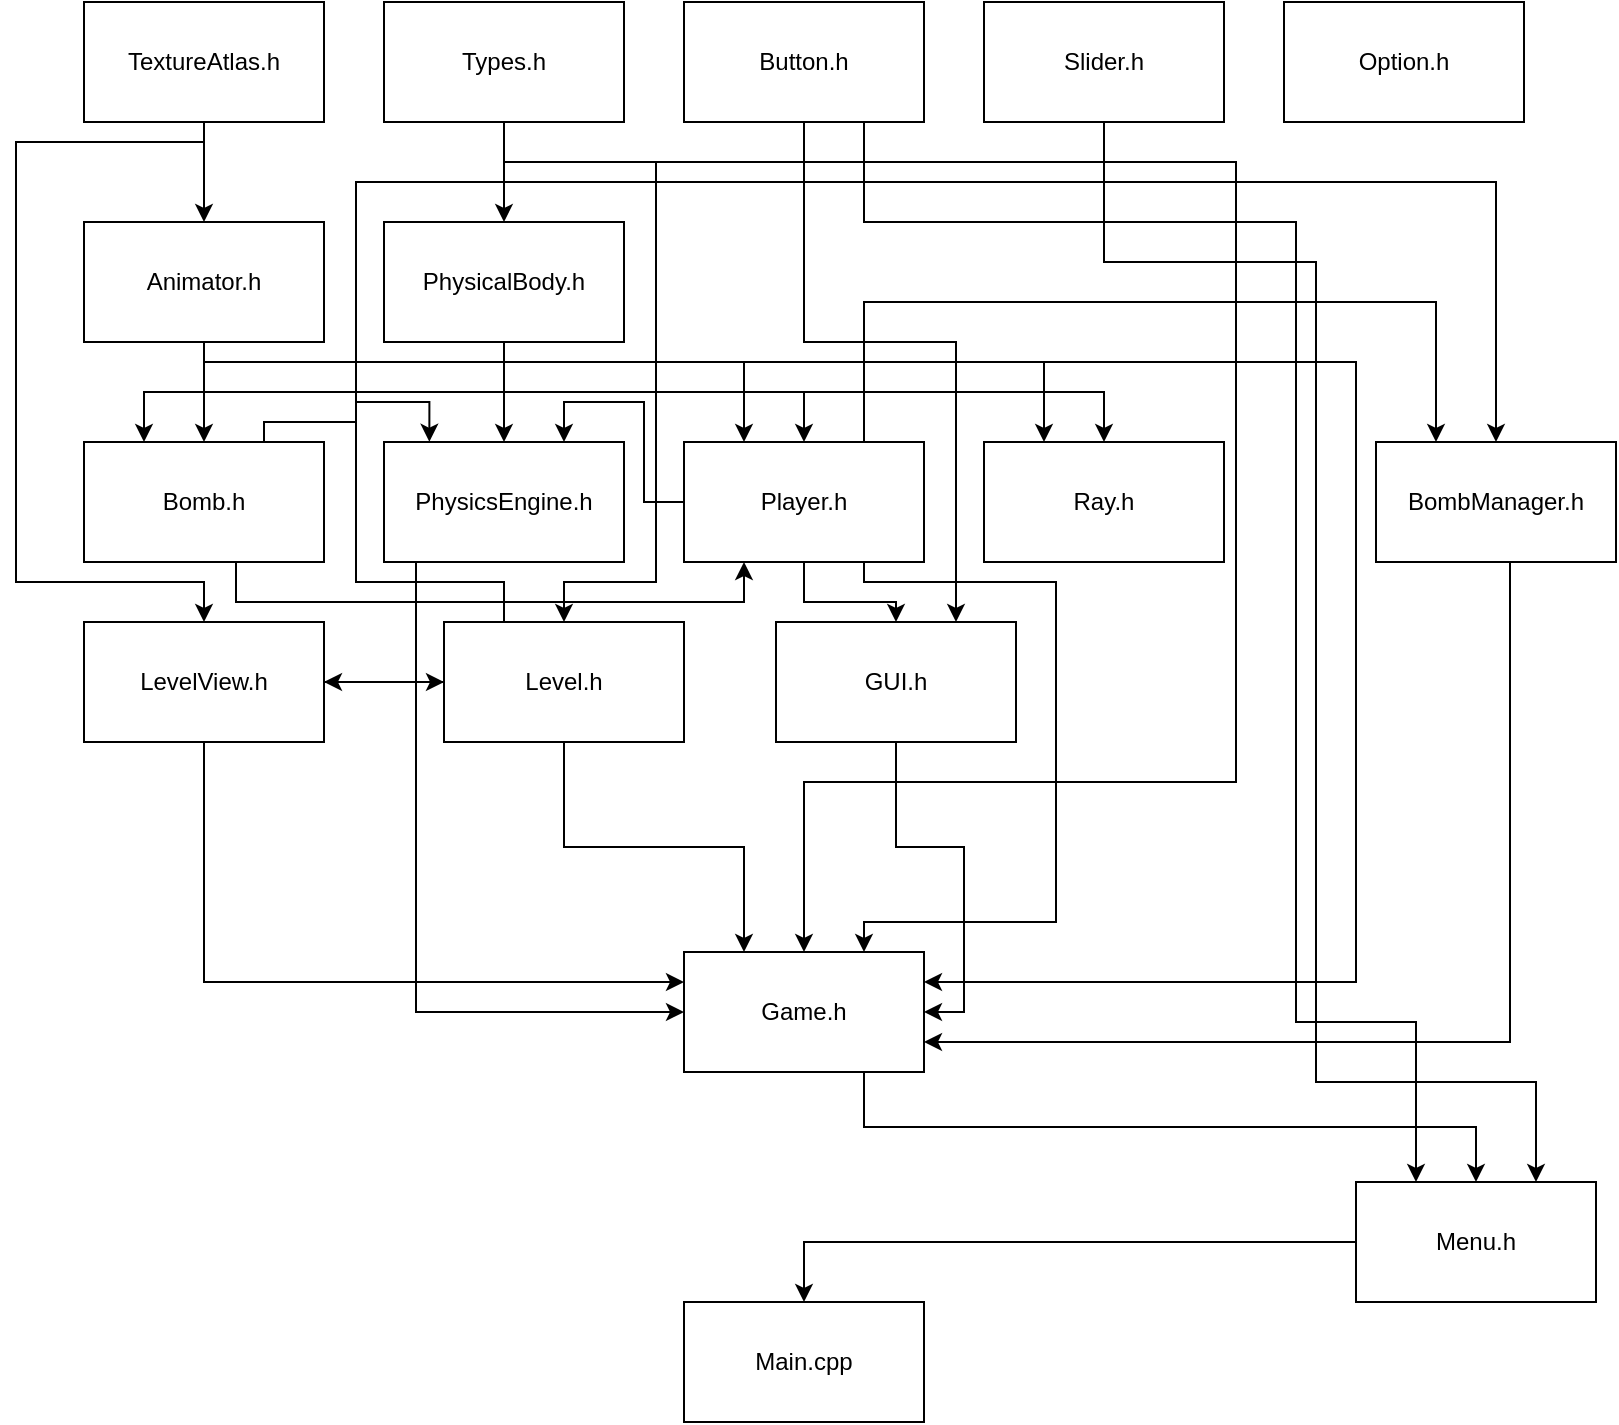 <mxfile version="20.7.4" type="device"><diagram id="C5RBs43oDa-KdzZeNtuy" name="Page-1"><mxGraphModel dx="1181" dy="646" grid="1" gridSize="10" guides="1" tooltips="1" connect="1" arrows="1" fold="1" page="1" pageScale="1" pageWidth="827" pageHeight="1169" math="0" shadow="0"><root><mxCell id="WIyWlLk6GJQsqaUBKTNV-0"/><mxCell id="WIyWlLk6GJQsqaUBKTNV-1" parent="WIyWlLk6GJQsqaUBKTNV-0"/><mxCell id="vH27xiGtUPqgE36hZ8jk-17" style="edgeStyle=orthogonalEdgeStyle;rounded=0;orthogonalLoop=1;jettySize=auto;html=1;entryX=0.25;entryY=0;entryDx=0;entryDy=0;" edge="1" parent="WIyWlLk6GJQsqaUBKTNV-1" source="vH27xiGtUPqgE36hZ8jk-1" target="vH27xiGtUPqgE36hZ8jk-8"><mxGeometry relative="1" as="geometry"/></mxCell><mxCell id="vH27xiGtUPqgE36hZ8jk-18" style="edgeStyle=orthogonalEdgeStyle;rounded=0;orthogonalLoop=1;jettySize=auto;html=1;entryX=0.25;entryY=0;entryDx=0;entryDy=0;" edge="1" parent="WIyWlLk6GJQsqaUBKTNV-1" source="vH27xiGtUPqgE36hZ8jk-1" target="vH27xiGtUPqgE36hZ8jk-10"><mxGeometry relative="1" as="geometry"><Array as="points"><mxPoint x="114" y="260"/><mxPoint x="384" y="260"/></Array></mxGeometry></mxCell><mxCell id="vH27xiGtUPqgE36hZ8jk-44" style="edgeStyle=orthogonalEdgeStyle;rounded=0;orthogonalLoop=1;jettySize=auto;html=1;entryX=1;entryY=0.25;entryDx=0;entryDy=0;" edge="1" parent="WIyWlLk6GJQsqaUBKTNV-1" source="vH27xiGtUPqgE36hZ8jk-1" target="vH27xiGtUPqgE36hZ8jk-38"><mxGeometry relative="1" as="geometry"><Array as="points"><mxPoint x="114" y="260"/><mxPoint x="690" y="260"/><mxPoint x="690" y="570"/></Array></mxGeometry></mxCell><mxCell id="vH27xiGtUPqgE36hZ8jk-1" value="Animator.h" style="rounded=0;whiteSpace=wrap;html=1;" vertex="1" parent="WIyWlLk6GJQsqaUBKTNV-1"><mxGeometry x="54" y="190" width="120" height="60" as="geometry"/></mxCell><mxCell id="vH27xiGtUPqgE36hZ8jk-7" style="edgeStyle=orthogonalEdgeStyle;rounded=0;orthogonalLoop=1;jettySize=auto;html=1;exitX=0.5;exitY=1;exitDx=0;exitDy=0;" edge="1" parent="WIyWlLk6GJQsqaUBKTNV-1" source="vH27xiGtUPqgE36hZ8jk-2" target="vH27xiGtUPqgE36hZ8jk-6"><mxGeometry relative="1" as="geometry"/></mxCell><mxCell id="vH27xiGtUPqgE36hZ8jk-30" style="edgeStyle=orthogonalEdgeStyle;rounded=0;orthogonalLoop=1;jettySize=auto;html=1;exitX=0.5;exitY=1;exitDx=0;exitDy=0;entryX=0.5;entryY=0;entryDx=0;entryDy=0;" edge="1" parent="WIyWlLk6GJQsqaUBKTNV-1" source="vH27xiGtUPqgE36hZ8jk-2" target="vH27xiGtUPqgE36hZ8jk-27"><mxGeometry relative="1" as="geometry"><Array as="points"><mxPoint x="264" y="160"/><mxPoint x="340" y="160"/><mxPoint x="340" y="370"/><mxPoint x="294" y="370"/></Array></mxGeometry></mxCell><mxCell id="vH27xiGtUPqgE36hZ8jk-41" style="edgeStyle=orthogonalEdgeStyle;rounded=0;orthogonalLoop=1;jettySize=auto;html=1;entryX=0.5;entryY=0;entryDx=0;entryDy=0;" edge="1" parent="WIyWlLk6GJQsqaUBKTNV-1" source="vH27xiGtUPqgE36hZ8jk-2" target="vH27xiGtUPqgE36hZ8jk-38"><mxGeometry relative="1" as="geometry"><Array as="points"><mxPoint x="264" y="160"/><mxPoint x="630" y="160"/><mxPoint x="630" y="470"/><mxPoint x="414" y="470"/></Array></mxGeometry></mxCell><mxCell id="vH27xiGtUPqgE36hZ8jk-2" value="Types.h" style="rounded=0;whiteSpace=wrap;html=1;" vertex="1" parent="WIyWlLk6GJQsqaUBKTNV-1"><mxGeometry x="204" y="80" width="120" height="60" as="geometry"/></mxCell><mxCell id="vH27xiGtUPqgE36hZ8jk-24" style="edgeStyle=orthogonalEdgeStyle;rounded=0;orthogonalLoop=1;jettySize=auto;html=1;exitX=0.5;exitY=1;exitDx=0;exitDy=0;entryX=0.5;entryY=0;entryDx=0;entryDy=0;" edge="1" parent="WIyWlLk6GJQsqaUBKTNV-1" source="vH27xiGtUPqgE36hZ8jk-3" target="vH27xiGtUPqgE36hZ8jk-1"><mxGeometry relative="1" as="geometry"/></mxCell><mxCell id="vH27xiGtUPqgE36hZ8jk-26" style="edgeStyle=orthogonalEdgeStyle;rounded=0;orthogonalLoop=1;jettySize=auto;html=1;entryX=0.5;entryY=0;entryDx=0;entryDy=0;" edge="1" parent="WIyWlLk6GJQsqaUBKTNV-1" source="vH27xiGtUPqgE36hZ8jk-3" target="vH27xiGtUPqgE36hZ8jk-22"><mxGeometry relative="1" as="geometry"><Array as="points"><mxPoint x="114" y="150"/><mxPoint x="20" y="150"/><mxPoint x="20" y="370"/><mxPoint x="114" y="370"/></Array></mxGeometry></mxCell><mxCell id="vH27xiGtUPqgE36hZ8jk-3" value="TextureAtlas.h" style="rounded=0;whiteSpace=wrap;html=1;" vertex="1" parent="WIyWlLk6GJQsqaUBKTNV-1"><mxGeometry x="54" y="80" width="120" height="60" as="geometry"/></mxCell><mxCell id="vH27xiGtUPqgE36hZ8jk-55" style="edgeStyle=orthogonalEdgeStyle;rounded=0;orthogonalLoop=1;jettySize=auto;html=1;entryX=0.75;entryY=0;entryDx=0;entryDy=0;" edge="1" parent="WIyWlLk6GJQsqaUBKTNV-1" source="vH27xiGtUPqgE36hZ8jk-4" target="vH27xiGtUPqgE36hZ8jk-52"><mxGeometry relative="1" as="geometry"><Array as="points"><mxPoint x="564" y="210"/><mxPoint x="670" y="210"/><mxPoint x="670" y="620"/><mxPoint x="780" y="620"/></Array></mxGeometry></mxCell><mxCell id="vH27xiGtUPqgE36hZ8jk-4" value="Slider.h" style="rounded=0;whiteSpace=wrap;html=1;" vertex="1" parent="WIyWlLk6GJQsqaUBKTNV-1"><mxGeometry x="504" y="80" width="120" height="60" as="geometry"/></mxCell><mxCell id="vH27xiGtUPqgE36hZ8jk-5" value="Option.h" style="rounded=0;whiteSpace=wrap;html=1;" vertex="1" parent="WIyWlLk6GJQsqaUBKTNV-1"><mxGeometry x="654" y="80" width="120" height="60" as="geometry"/></mxCell><mxCell id="vH27xiGtUPqgE36hZ8jk-12" style="edgeStyle=orthogonalEdgeStyle;rounded=0;orthogonalLoop=1;jettySize=auto;html=1;exitX=0.5;exitY=1;exitDx=0;exitDy=0;entryX=0.5;entryY=0;entryDx=0;entryDy=0;" edge="1" parent="WIyWlLk6GJQsqaUBKTNV-1" source="vH27xiGtUPqgE36hZ8jk-6" target="vH27xiGtUPqgE36hZ8jk-8"><mxGeometry relative="1" as="geometry"/></mxCell><mxCell id="vH27xiGtUPqgE36hZ8jk-13" style="edgeStyle=orthogonalEdgeStyle;rounded=0;orthogonalLoop=1;jettySize=auto;html=1;exitX=0.5;exitY=1;exitDx=0;exitDy=0;" edge="1" parent="WIyWlLk6GJQsqaUBKTNV-1" source="vH27xiGtUPqgE36hZ8jk-6" target="vH27xiGtUPqgE36hZ8jk-9"><mxGeometry relative="1" as="geometry"/></mxCell><mxCell id="vH27xiGtUPqgE36hZ8jk-14" style="edgeStyle=orthogonalEdgeStyle;rounded=0;orthogonalLoop=1;jettySize=auto;html=1;exitX=0.5;exitY=1;exitDx=0;exitDy=0;entryX=0.5;entryY=0;entryDx=0;entryDy=0;" edge="1" parent="WIyWlLk6GJQsqaUBKTNV-1" source="vH27xiGtUPqgE36hZ8jk-6" target="vH27xiGtUPqgE36hZ8jk-10"><mxGeometry relative="1" as="geometry"/></mxCell><mxCell id="vH27xiGtUPqgE36hZ8jk-15" style="edgeStyle=orthogonalEdgeStyle;rounded=0;orthogonalLoop=1;jettySize=auto;html=1;exitX=0.5;exitY=1;exitDx=0;exitDy=0;" edge="1" parent="WIyWlLk6GJQsqaUBKTNV-1" source="vH27xiGtUPqgE36hZ8jk-6" target="vH27xiGtUPqgE36hZ8jk-11"><mxGeometry relative="1" as="geometry"/></mxCell><mxCell id="vH27xiGtUPqgE36hZ8jk-6" value="PhysicalBody.h" style="rounded=0;whiteSpace=wrap;html=1;" vertex="1" parent="WIyWlLk6GJQsqaUBKTNV-1"><mxGeometry x="204" y="190" width="120" height="60" as="geometry"/></mxCell><mxCell id="vH27xiGtUPqgE36hZ8jk-37" style="edgeStyle=orthogonalEdgeStyle;rounded=0;orthogonalLoop=1;jettySize=auto;html=1;entryX=0.25;entryY=1;entryDx=0;entryDy=0;" edge="1" parent="WIyWlLk6GJQsqaUBKTNV-1" source="vH27xiGtUPqgE36hZ8jk-8" target="vH27xiGtUPqgE36hZ8jk-10"><mxGeometry relative="1" as="geometry"><Array as="points"><mxPoint x="130" y="380"/><mxPoint x="384" y="380"/></Array></mxGeometry></mxCell><mxCell id="vH27xiGtUPqgE36hZ8jk-49" style="edgeStyle=orthogonalEdgeStyle;rounded=0;orthogonalLoop=1;jettySize=auto;html=1;exitX=0.75;exitY=0;exitDx=0;exitDy=0;entryX=0.5;entryY=0;entryDx=0;entryDy=0;" edge="1" parent="WIyWlLk6GJQsqaUBKTNV-1" source="vH27xiGtUPqgE36hZ8jk-8" target="vH27xiGtUPqgE36hZ8jk-46"><mxGeometry relative="1" as="geometry"><mxPoint x="730" y="210" as="targetPoint"/><Array as="points"><mxPoint x="144" y="290"/><mxPoint x="190" y="290"/><mxPoint x="190" y="170"/><mxPoint x="760" y="170"/></Array></mxGeometry></mxCell><mxCell id="vH27xiGtUPqgE36hZ8jk-8" value="Bomb.h" style="rounded=0;whiteSpace=wrap;html=1;" vertex="1" parent="WIyWlLk6GJQsqaUBKTNV-1"><mxGeometry x="54" y="300" width="120" height="60" as="geometry"/></mxCell><mxCell id="vH27xiGtUPqgE36hZ8jk-43" style="edgeStyle=orthogonalEdgeStyle;rounded=0;orthogonalLoop=1;jettySize=auto;html=1;entryX=0;entryY=0.5;entryDx=0;entryDy=0;" edge="1" parent="WIyWlLk6GJQsqaUBKTNV-1" source="vH27xiGtUPqgE36hZ8jk-9" target="vH27xiGtUPqgE36hZ8jk-38"><mxGeometry relative="1" as="geometry"><Array as="points"><mxPoint x="220" y="585"/></Array></mxGeometry></mxCell><mxCell id="vH27xiGtUPqgE36hZ8jk-9" value="PhysicsEngine.h" style="rounded=0;whiteSpace=wrap;html=1;" vertex="1" parent="WIyWlLk6GJQsqaUBKTNV-1"><mxGeometry x="204" y="300" width="120" height="60" as="geometry"/></mxCell><mxCell id="vH27xiGtUPqgE36hZ8jk-32" style="edgeStyle=orthogonalEdgeStyle;rounded=0;orthogonalLoop=1;jettySize=auto;html=1;entryX=0.5;entryY=0;entryDx=0;entryDy=0;" edge="1" parent="WIyWlLk6GJQsqaUBKTNV-1" source="vH27xiGtUPqgE36hZ8jk-10" target="vH27xiGtUPqgE36hZ8jk-31"><mxGeometry relative="1" as="geometry"/></mxCell><mxCell id="vH27xiGtUPqgE36hZ8jk-35" style="edgeStyle=orthogonalEdgeStyle;rounded=0;orthogonalLoop=1;jettySize=auto;html=1;entryX=0.75;entryY=0;entryDx=0;entryDy=0;" edge="1" parent="WIyWlLk6GJQsqaUBKTNV-1" source="vH27xiGtUPqgE36hZ8jk-10" target="vH27xiGtUPqgE36hZ8jk-9"><mxGeometry relative="1" as="geometry"/></mxCell><mxCell id="vH27xiGtUPqgE36hZ8jk-42" style="edgeStyle=orthogonalEdgeStyle;rounded=0;orthogonalLoop=1;jettySize=auto;html=1;exitX=0.75;exitY=1;exitDx=0;exitDy=0;entryX=0.75;entryY=0;entryDx=0;entryDy=0;" edge="1" parent="WIyWlLk6GJQsqaUBKTNV-1" source="vH27xiGtUPqgE36hZ8jk-10" target="vH27xiGtUPqgE36hZ8jk-38"><mxGeometry relative="1" as="geometry"><Array as="points"><mxPoint x="444" y="370"/><mxPoint x="540" y="370"/><mxPoint x="540" y="540"/><mxPoint x="444" y="540"/></Array></mxGeometry></mxCell><mxCell id="vH27xiGtUPqgE36hZ8jk-50" style="edgeStyle=orthogonalEdgeStyle;rounded=0;orthogonalLoop=1;jettySize=auto;html=1;exitX=0.75;exitY=0;exitDx=0;exitDy=0;entryX=0.25;entryY=0;entryDx=0;entryDy=0;" edge="1" parent="WIyWlLk6GJQsqaUBKTNV-1" source="vH27xiGtUPqgE36hZ8jk-10" target="vH27xiGtUPqgE36hZ8jk-46"><mxGeometry relative="1" as="geometry"><Array as="points"><mxPoint x="444" y="230"/><mxPoint x="730" y="230"/></Array></mxGeometry></mxCell><mxCell id="vH27xiGtUPqgE36hZ8jk-10" value="Player.h" style="rounded=0;whiteSpace=wrap;html=1;" vertex="1" parent="WIyWlLk6GJQsqaUBKTNV-1"><mxGeometry x="354" y="300" width="120" height="60" as="geometry"/></mxCell><mxCell id="vH27xiGtUPqgE36hZ8jk-11" value="Ray.h" style="rounded=0;whiteSpace=wrap;html=1;" vertex="1" parent="WIyWlLk6GJQsqaUBKTNV-1"><mxGeometry x="504" y="300" width="120" height="60" as="geometry"/></mxCell><mxCell id="vH27xiGtUPqgE36hZ8jk-19" style="edgeStyle=orthogonalEdgeStyle;rounded=0;orthogonalLoop=1;jettySize=auto;html=1;entryX=0.25;entryY=0;entryDx=0;entryDy=0;exitX=0.5;exitY=1;exitDx=0;exitDy=0;" edge="1" parent="WIyWlLk6GJQsqaUBKTNV-1" source="vH27xiGtUPqgE36hZ8jk-1" target="vH27xiGtUPqgE36hZ8jk-11"><mxGeometry relative="1" as="geometry"><mxPoint x="130" y="130" as="sourcePoint"/><mxPoint x="400" y="290" as="targetPoint"/><Array as="points"><mxPoint x="114" y="260"/><mxPoint x="534" y="260"/></Array></mxGeometry></mxCell><mxCell id="vH27xiGtUPqgE36hZ8jk-29" style="edgeStyle=orthogonalEdgeStyle;rounded=0;orthogonalLoop=1;jettySize=auto;html=1;entryX=0;entryY=0.5;entryDx=0;entryDy=0;" edge="1" parent="WIyWlLk6GJQsqaUBKTNV-1" source="vH27xiGtUPqgE36hZ8jk-22" target="vH27xiGtUPqgE36hZ8jk-27"><mxGeometry relative="1" as="geometry"/></mxCell><mxCell id="vH27xiGtUPqgE36hZ8jk-40" style="edgeStyle=orthogonalEdgeStyle;rounded=0;orthogonalLoop=1;jettySize=auto;html=1;entryX=0;entryY=0.25;entryDx=0;entryDy=0;" edge="1" parent="WIyWlLk6GJQsqaUBKTNV-1" source="vH27xiGtUPqgE36hZ8jk-22" target="vH27xiGtUPqgE36hZ8jk-38"><mxGeometry relative="1" as="geometry"><Array as="points"><mxPoint x="114" y="570"/></Array></mxGeometry></mxCell><mxCell id="vH27xiGtUPqgE36hZ8jk-22" value="LevelView.h" style="rounded=0;whiteSpace=wrap;html=1;" vertex="1" parent="WIyWlLk6GJQsqaUBKTNV-1"><mxGeometry x="54" y="390" width="120" height="60" as="geometry"/></mxCell><mxCell id="vH27xiGtUPqgE36hZ8jk-33" style="edgeStyle=orthogonalEdgeStyle;rounded=0;orthogonalLoop=1;jettySize=auto;html=1;exitX=0.5;exitY=1;exitDx=0;exitDy=0;entryX=0.75;entryY=0;entryDx=0;entryDy=0;" edge="1" parent="WIyWlLk6GJQsqaUBKTNV-1" source="vH27xiGtUPqgE36hZ8jk-25" target="vH27xiGtUPqgE36hZ8jk-31"><mxGeometry relative="1" as="geometry"><Array as="points"><mxPoint x="414" y="250"/><mxPoint x="490" y="250"/></Array></mxGeometry></mxCell><mxCell id="vH27xiGtUPqgE36hZ8jk-53" style="edgeStyle=orthogonalEdgeStyle;rounded=0;orthogonalLoop=1;jettySize=auto;html=1;exitX=0.75;exitY=1;exitDx=0;exitDy=0;entryX=0.25;entryY=0;entryDx=0;entryDy=0;" edge="1" parent="WIyWlLk6GJQsqaUBKTNV-1" source="vH27xiGtUPqgE36hZ8jk-25" target="vH27xiGtUPqgE36hZ8jk-52"><mxGeometry relative="1" as="geometry"><Array as="points"><mxPoint x="444" y="190"/><mxPoint x="660" y="190"/><mxPoint x="660" y="590"/><mxPoint x="720" y="590"/></Array></mxGeometry></mxCell><mxCell id="vH27xiGtUPqgE36hZ8jk-25" value="Button.h" style="rounded=0;whiteSpace=wrap;html=1;" vertex="1" parent="WIyWlLk6GJQsqaUBKTNV-1"><mxGeometry x="354" y="80" width="120" height="60" as="geometry"/></mxCell><mxCell id="vH27xiGtUPqgE36hZ8jk-28" style="edgeStyle=orthogonalEdgeStyle;rounded=0;orthogonalLoop=1;jettySize=auto;html=1;entryX=1;entryY=0.5;entryDx=0;entryDy=0;" edge="1" parent="WIyWlLk6GJQsqaUBKTNV-1" source="vH27xiGtUPqgE36hZ8jk-27" target="vH27xiGtUPqgE36hZ8jk-22"><mxGeometry relative="1" as="geometry"/></mxCell><mxCell id="vH27xiGtUPqgE36hZ8jk-34" style="edgeStyle=orthogonalEdgeStyle;rounded=0;orthogonalLoop=1;jettySize=auto;html=1;exitX=0.25;exitY=0;exitDx=0;exitDy=0;entryX=0.189;entryY=-0.002;entryDx=0;entryDy=0;entryPerimeter=0;" edge="1" parent="WIyWlLk6GJQsqaUBKTNV-1" source="vH27xiGtUPqgE36hZ8jk-27" target="vH27xiGtUPqgE36hZ8jk-9"><mxGeometry relative="1" as="geometry"><Array as="points"><mxPoint x="264" y="370"/><mxPoint x="190" y="370"/><mxPoint x="190" y="280"/><mxPoint x="227" y="280"/></Array></mxGeometry></mxCell><mxCell id="vH27xiGtUPqgE36hZ8jk-39" style="edgeStyle=orthogonalEdgeStyle;rounded=0;orthogonalLoop=1;jettySize=auto;html=1;entryX=0.25;entryY=0;entryDx=0;entryDy=0;" edge="1" parent="WIyWlLk6GJQsqaUBKTNV-1" source="vH27xiGtUPqgE36hZ8jk-27" target="vH27xiGtUPqgE36hZ8jk-38"><mxGeometry relative="1" as="geometry"/></mxCell><mxCell id="vH27xiGtUPqgE36hZ8jk-27" value="Level.h" style="rounded=0;whiteSpace=wrap;html=1;" vertex="1" parent="WIyWlLk6GJQsqaUBKTNV-1"><mxGeometry x="234" y="390" width="120" height="60" as="geometry"/></mxCell><mxCell id="vH27xiGtUPqgE36hZ8jk-45" style="edgeStyle=orthogonalEdgeStyle;rounded=0;orthogonalLoop=1;jettySize=auto;html=1;entryX=1;entryY=0.5;entryDx=0;entryDy=0;" edge="1" parent="WIyWlLk6GJQsqaUBKTNV-1" source="vH27xiGtUPqgE36hZ8jk-31" target="vH27xiGtUPqgE36hZ8jk-38"><mxGeometry relative="1" as="geometry"/></mxCell><mxCell id="vH27xiGtUPqgE36hZ8jk-31" value="GUI.h" style="rounded=0;whiteSpace=wrap;html=1;" vertex="1" parent="WIyWlLk6GJQsqaUBKTNV-1"><mxGeometry x="400" y="390" width="120" height="60" as="geometry"/></mxCell><mxCell id="vH27xiGtUPqgE36hZ8jk-54" style="edgeStyle=orthogonalEdgeStyle;rounded=0;orthogonalLoop=1;jettySize=auto;html=1;exitX=0.75;exitY=1;exitDx=0;exitDy=0;entryX=0.5;entryY=0;entryDx=0;entryDy=0;" edge="1" parent="WIyWlLk6GJQsqaUBKTNV-1" source="vH27xiGtUPqgE36hZ8jk-38" target="vH27xiGtUPqgE36hZ8jk-52"><mxGeometry relative="1" as="geometry"/></mxCell><mxCell id="vH27xiGtUPqgE36hZ8jk-38" value="Game.h" style="rounded=0;whiteSpace=wrap;html=1;" vertex="1" parent="WIyWlLk6GJQsqaUBKTNV-1"><mxGeometry x="354" y="555" width="120" height="60" as="geometry"/></mxCell><mxCell id="vH27xiGtUPqgE36hZ8jk-51" style="edgeStyle=orthogonalEdgeStyle;rounded=0;orthogonalLoop=1;jettySize=auto;html=1;entryX=1;entryY=0.75;entryDx=0;entryDy=0;" edge="1" parent="WIyWlLk6GJQsqaUBKTNV-1" source="vH27xiGtUPqgE36hZ8jk-46" target="vH27xiGtUPqgE36hZ8jk-38"><mxGeometry relative="1" as="geometry"><Array as="points"><mxPoint x="767" y="600"/></Array></mxGeometry></mxCell><mxCell id="vH27xiGtUPqgE36hZ8jk-46" value="BombManager.h" style="rounded=0;whiteSpace=wrap;html=1;" vertex="1" parent="WIyWlLk6GJQsqaUBKTNV-1"><mxGeometry x="700" y="300" width="120" height="60" as="geometry"/></mxCell><mxCell id="vH27xiGtUPqgE36hZ8jk-57" style="edgeStyle=orthogonalEdgeStyle;rounded=0;orthogonalLoop=1;jettySize=auto;html=1;exitX=0;exitY=0.5;exitDx=0;exitDy=0;entryX=0.5;entryY=0;entryDx=0;entryDy=0;" edge="1" parent="WIyWlLk6GJQsqaUBKTNV-1" source="vH27xiGtUPqgE36hZ8jk-52" target="vH27xiGtUPqgE36hZ8jk-56"><mxGeometry relative="1" as="geometry"/></mxCell><mxCell id="vH27xiGtUPqgE36hZ8jk-52" value="Menu.h" style="rounded=0;whiteSpace=wrap;html=1;" vertex="1" parent="WIyWlLk6GJQsqaUBKTNV-1"><mxGeometry x="690" y="670" width="120" height="60" as="geometry"/></mxCell><mxCell id="vH27xiGtUPqgE36hZ8jk-56" value="Main.cpp" style="rounded=0;whiteSpace=wrap;html=1;" vertex="1" parent="WIyWlLk6GJQsqaUBKTNV-1"><mxGeometry x="354" y="730" width="120" height="60" as="geometry"/></mxCell></root></mxGraphModel></diagram></mxfile>